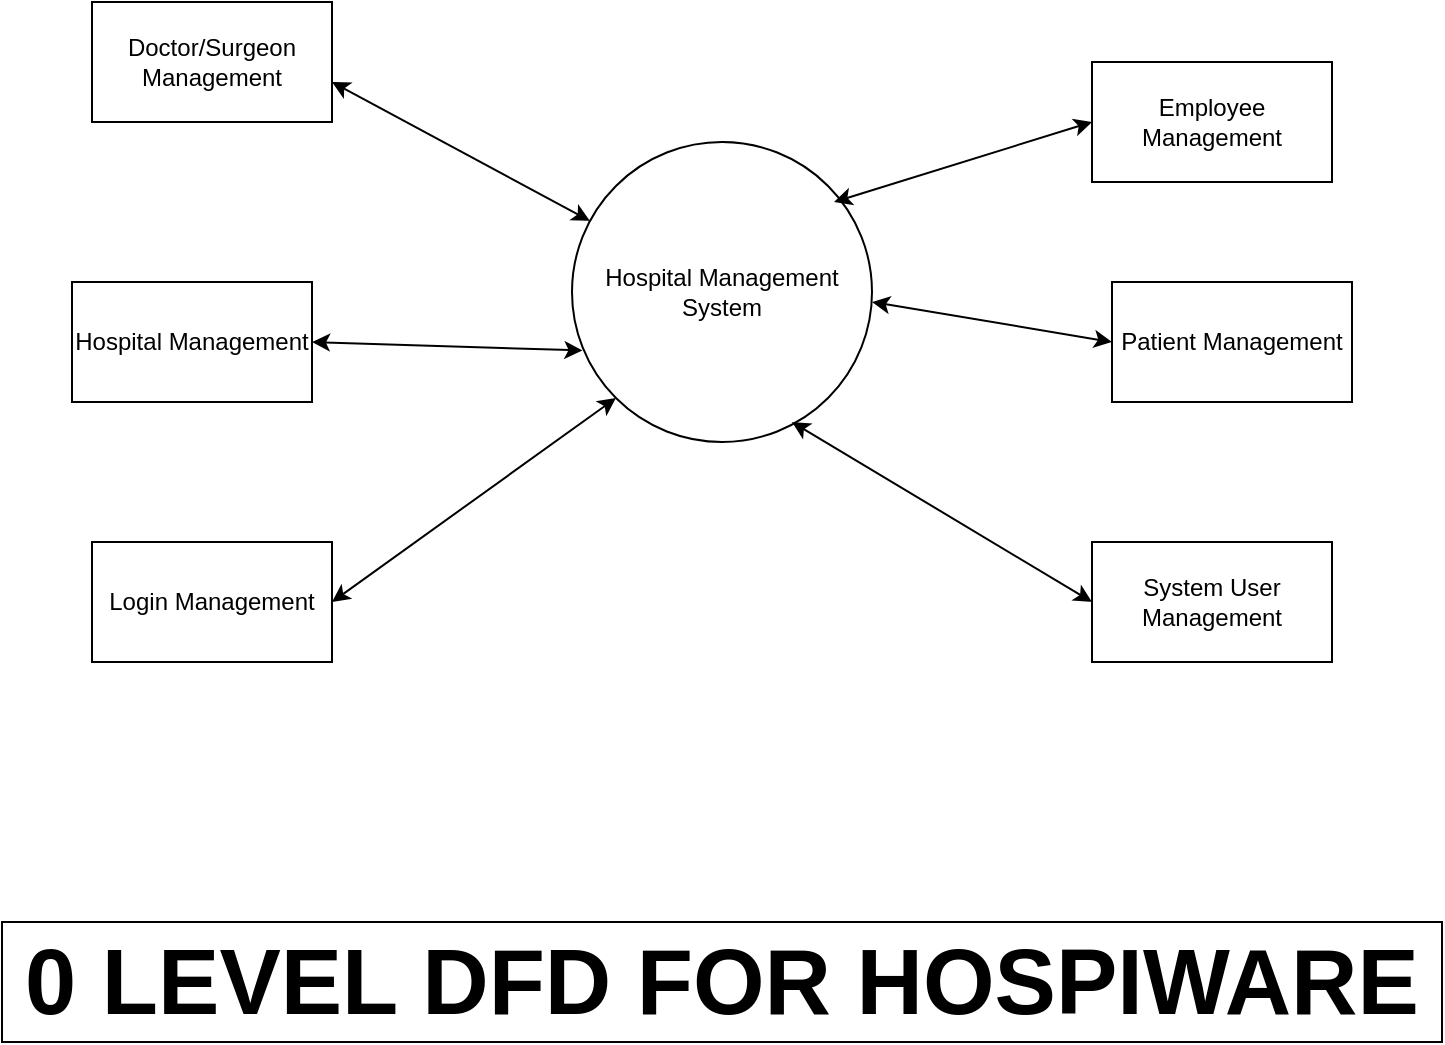 <mxfile version="20.8.13" type="github"><diagram name="Page-1" id="kABJImbWqLR0jhcEsinE"><mxGraphModel dx="1050" dy="491" grid="1" gridSize="10" guides="1" tooltips="1" connect="1" arrows="1" fold="1" page="1" pageScale="1" pageWidth="850" pageHeight="1100" math="0" shadow="0"><root><mxCell id="0"/><mxCell id="1" parent="0"/><mxCell id="AeHV5N8o26_z-4JQc00j-1" value="Hospital Management System" style="ellipse;whiteSpace=wrap;html=1;aspect=fixed;" vertex="1" parent="1"><mxGeometry x="340" y="130" width="150" height="150" as="geometry"/></mxCell><mxCell id="AeHV5N8o26_z-4JQc00j-2" value="Doctor/Surgeon Management" style="rounded=0;whiteSpace=wrap;html=1;" vertex="1" parent="1"><mxGeometry x="100" y="60" width="120" height="60" as="geometry"/></mxCell><mxCell id="AeHV5N8o26_z-4JQc00j-4" value="System User Management" style="rounded=0;whiteSpace=wrap;html=1;" vertex="1" parent="1"><mxGeometry x="600" y="330" width="120" height="60" as="geometry"/></mxCell><mxCell id="AeHV5N8o26_z-4JQc00j-5" value="Patient Management" style="rounded=0;whiteSpace=wrap;html=1;" vertex="1" parent="1"><mxGeometry x="610" y="200" width="120" height="60" as="geometry"/></mxCell><mxCell id="AeHV5N8o26_z-4JQc00j-6" value="Hospital Management" style="rounded=0;whiteSpace=wrap;html=1;" vertex="1" parent="1"><mxGeometry x="90" y="200" width="120" height="60" as="geometry"/></mxCell><mxCell id="AeHV5N8o26_z-4JQc00j-7" value="Login Management" style="rounded=0;whiteSpace=wrap;html=1;" vertex="1" parent="1"><mxGeometry x="100" y="330" width="120" height="60" as="geometry"/></mxCell><mxCell id="AeHV5N8o26_z-4JQc00j-8" value="Employee Management" style="rounded=0;whiteSpace=wrap;html=1;" vertex="1" parent="1"><mxGeometry x="600" y="90" width="120" height="60" as="geometry"/></mxCell><mxCell id="AeHV5N8o26_z-4JQc00j-9" value="" style="endArrow=classic;startArrow=classic;html=1;rounded=0;" edge="1" parent="1" target="AeHV5N8o26_z-4JQc00j-1"><mxGeometry width="50" height="50" relative="1" as="geometry"><mxPoint x="220" y="100" as="sourcePoint"/><mxPoint x="270" y="50" as="targetPoint"/></mxGeometry></mxCell><mxCell id="AeHV5N8o26_z-4JQc00j-10" value="" style="endArrow=classic;startArrow=classic;html=1;rounded=0;entryX=0;entryY=1;entryDx=0;entryDy=0;" edge="1" parent="1" target="AeHV5N8o26_z-4JQc00j-1"><mxGeometry width="50" height="50" relative="1" as="geometry"><mxPoint x="220" y="360" as="sourcePoint"/><mxPoint x="348.965" y="429.443" as="targetPoint"/></mxGeometry></mxCell><mxCell id="AeHV5N8o26_z-4JQc00j-11" value="" style="endArrow=classic;startArrow=classic;html=1;rounded=0;entryX=0;entryY=0.5;entryDx=0;entryDy=0;" edge="1" parent="1" target="AeHV5N8o26_z-4JQc00j-8"><mxGeometry width="50" height="50" relative="1" as="geometry"><mxPoint x="471.04" y="160" as="sourcePoint"/><mxPoint x="600.005" y="229.443" as="targetPoint"/></mxGeometry></mxCell><mxCell id="AeHV5N8o26_z-4JQc00j-12" value="" style="endArrow=classic;startArrow=classic;html=1;rounded=0;entryX=0.035;entryY=0.695;entryDx=0;entryDy=0;entryPerimeter=0;" edge="1" parent="1" target="AeHV5N8o26_z-4JQc00j-1"><mxGeometry width="50" height="50" relative="1" as="geometry"><mxPoint x="210" y="230" as="sourcePoint"/><mxPoint x="338.965" y="299.443" as="targetPoint"/></mxGeometry></mxCell><mxCell id="AeHV5N8o26_z-4JQc00j-13" value="" style="endArrow=classic;startArrow=classic;html=1;rounded=0;entryX=0;entryY=0.5;entryDx=0;entryDy=0;" edge="1" parent="1" target="AeHV5N8o26_z-4JQc00j-5"><mxGeometry width="50" height="50" relative="1" as="geometry"><mxPoint x="490" y="210" as="sourcePoint"/><mxPoint x="618.965" y="279.443" as="targetPoint"/></mxGeometry></mxCell><mxCell id="AeHV5N8o26_z-4JQc00j-14" value="" style="endArrow=classic;startArrow=classic;html=1;rounded=0;entryX=0;entryY=0.5;entryDx=0;entryDy=0;" edge="1" parent="1" target="AeHV5N8o26_z-4JQc00j-4"><mxGeometry width="50" height="50" relative="1" as="geometry"><mxPoint x="450" y="270" as="sourcePoint"/><mxPoint x="578.965" y="339.443" as="targetPoint"/></mxGeometry></mxCell><mxCell id="AeHV5N8o26_z-4JQc00j-15" value="&lt;font size=&quot;1&quot; style=&quot;&quot;&gt;&lt;b style=&quot;font-size: 46px;&quot;&gt;0 LEVEL DFD FOR HOSPIWARE&lt;/b&gt;&lt;/font&gt;" style="rounded=0;whiteSpace=wrap;html=1;align=center;" vertex="1" parent="1"><mxGeometry x="55" y="520" width="720" height="60" as="geometry"/></mxCell></root></mxGraphModel></diagram></mxfile>
